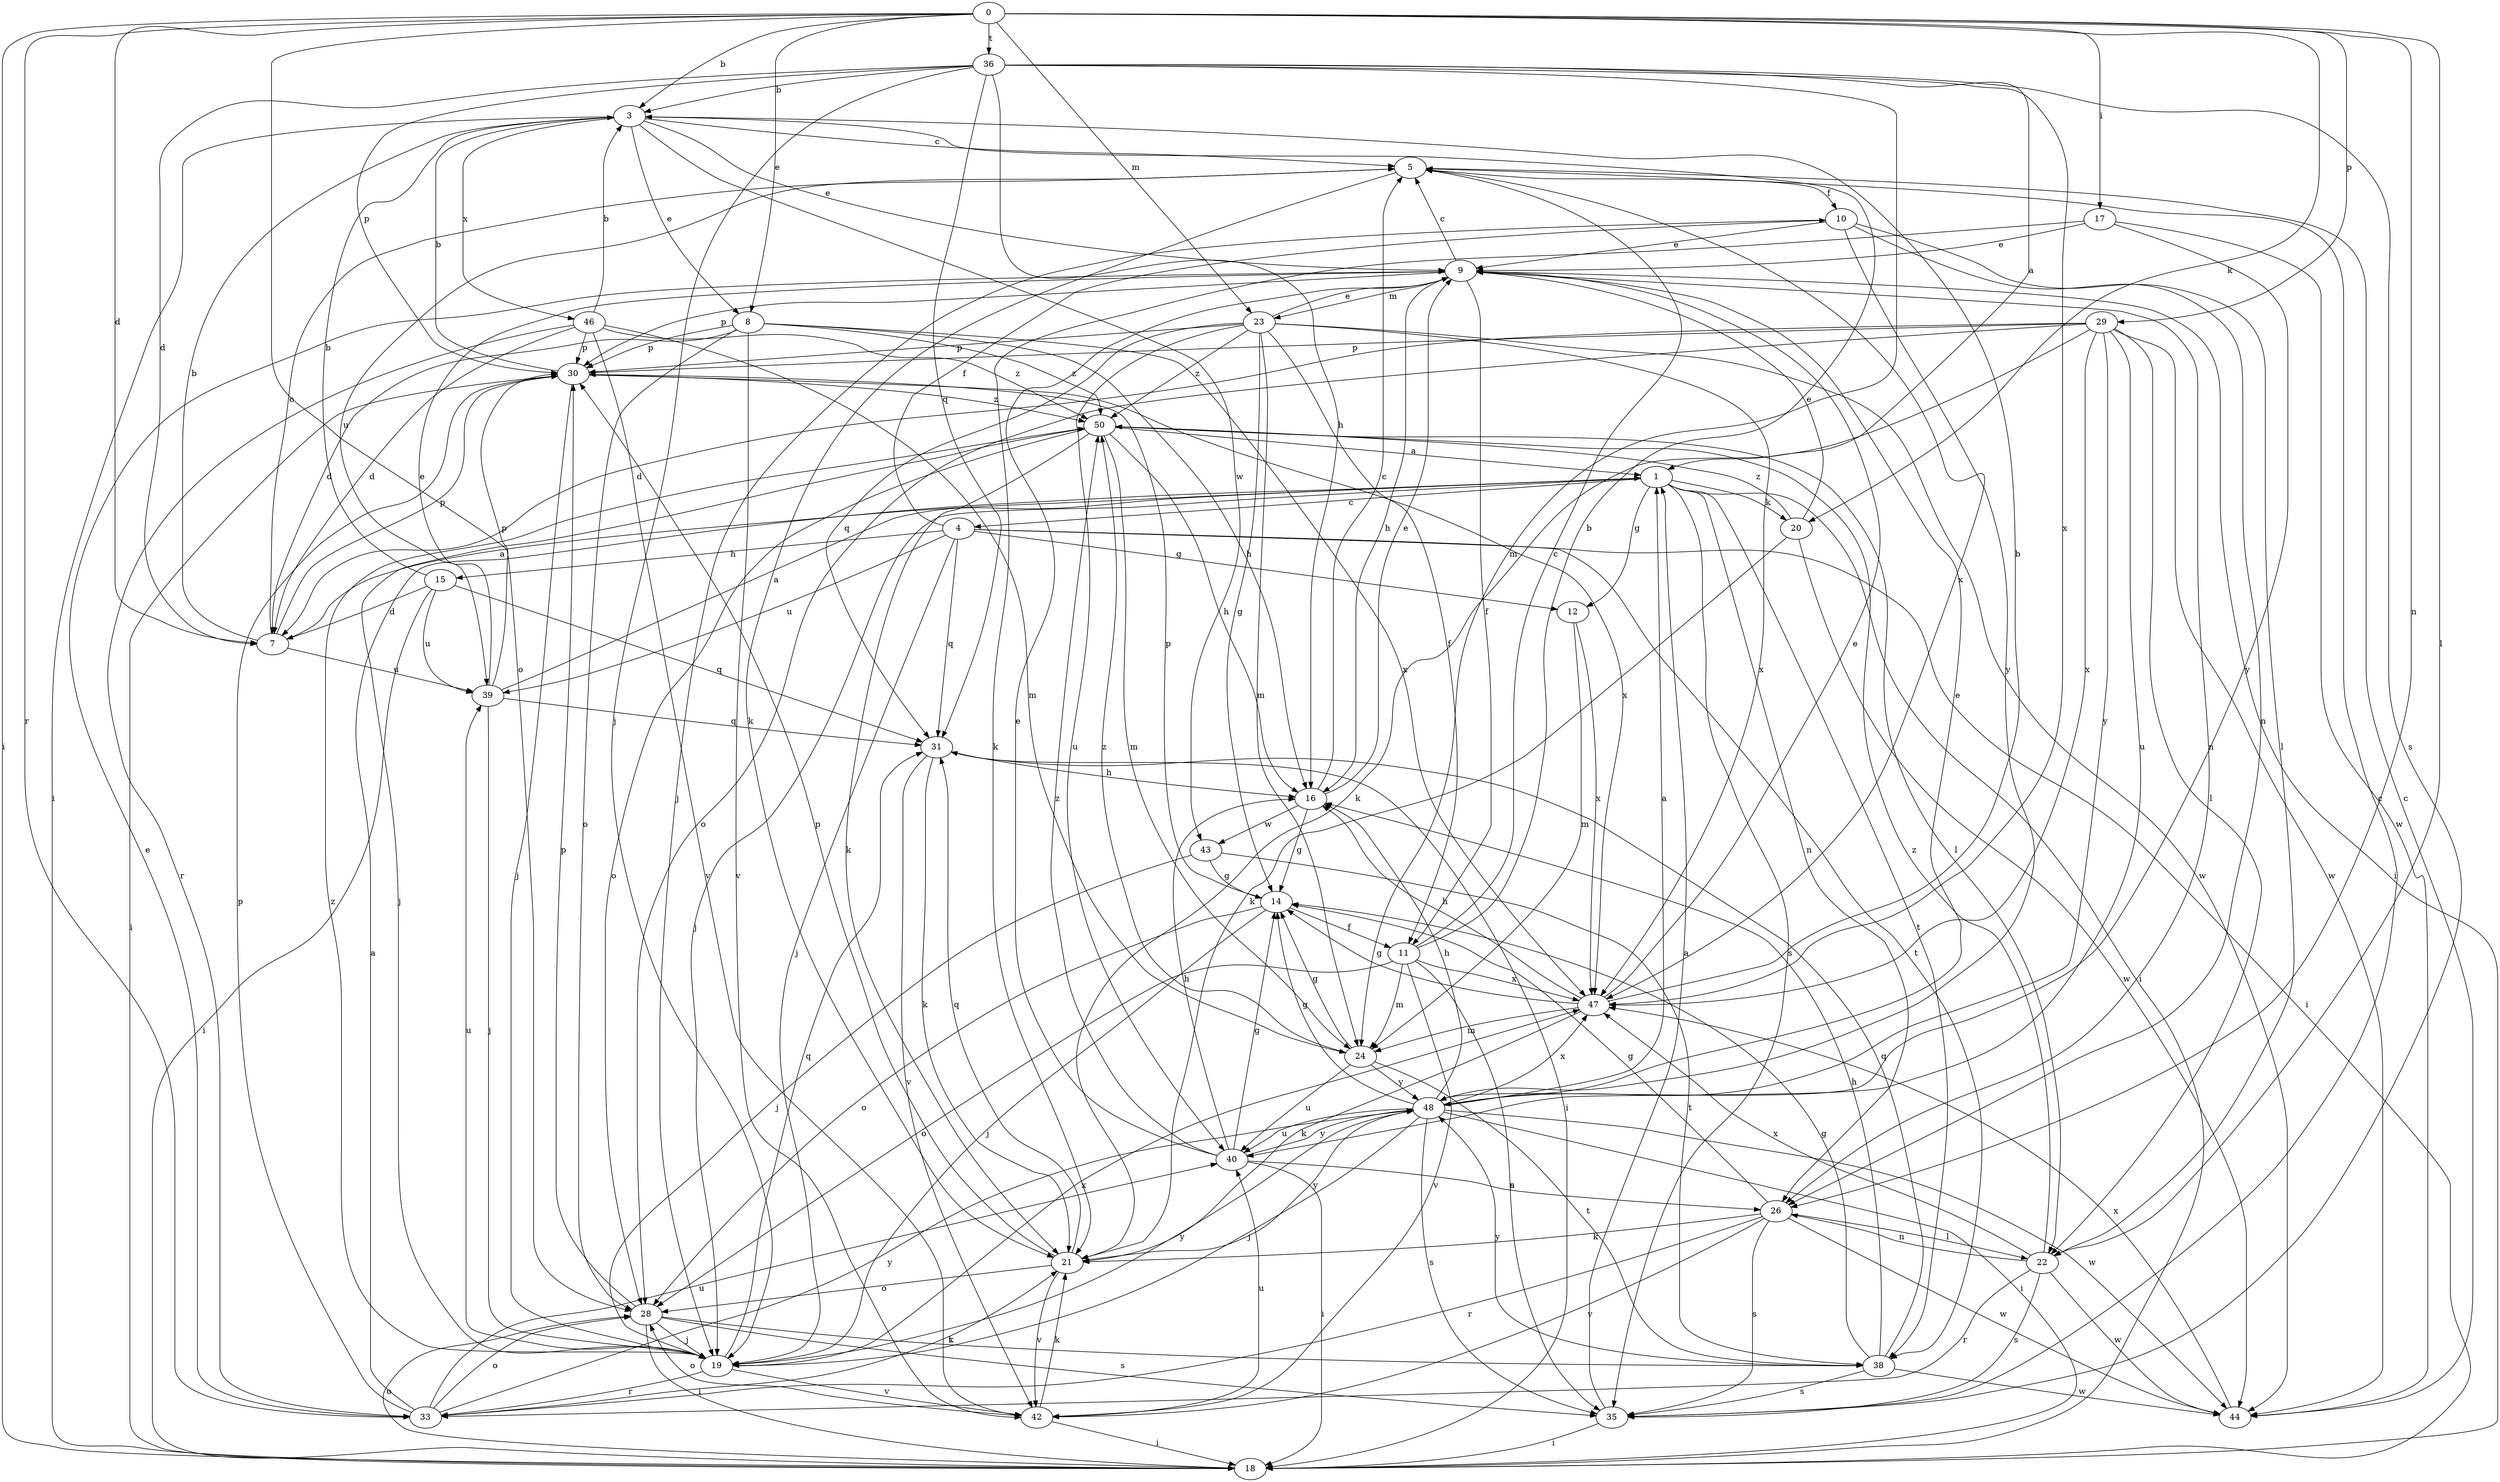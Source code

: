 strict digraph  {
0;
1;
3;
4;
5;
7;
8;
9;
10;
11;
12;
14;
15;
16;
17;
18;
19;
20;
21;
22;
23;
24;
26;
28;
29;
30;
31;
33;
35;
36;
38;
39;
40;
42;
43;
44;
46;
47;
48;
50;
0 -> 3  [label=b];
0 -> 7  [label=d];
0 -> 8  [label=e];
0 -> 17  [label=i];
0 -> 18  [label=i];
0 -> 20  [label=k];
0 -> 22  [label=l];
0 -> 23  [label=m];
0 -> 26  [label=n];
0 -> 28  [label=o];
0 -> 29  [label=p];
0 -> 33  [label=r];
0 -> 36  [label=t];
1 -> 4  [label=c];
1 -> 12  [label=g];
1 -> 18  [label=i];
1 -> 19  [label=j];
1 -> 20  [label=k];
1 -> 26  [label=n];
1 -> 35  [label=s];
1 -> 38  [label=t];
3 -> 5  [label=c];
3 -> 8  [label=e];
3 -> 9  [label=e];
3 -> 18  [label=i];
3 -> 43  [label=w];
3 -> 46  [label=x];
4 -> 10  [label=f];
4 -> 12  [label=g];
4 -> 15  [label=h];
4 -> 18  [label=i];
4 -> 19  [label=j];
4 -> 31  [label=q];
4 -> 38  [label=t];
4 -> 39  [label=u];
5 -> 10  [label=f];
5 -> 21  [label=k];
5 -> 39  [label=u];
5 -> 47  [label=x];
7 -> 1  [label=a];
7 -> 3  [label=b];
7 -> 5  [label=c];
7 -> 30  [label=p];
7 -> 39  [label=u];
8 -> 7  [label=d];
8 -> 16  [label=h];
8 -> 28  [label=o];
8 -> 30  [label=p];
8 -> 42  [label=v];
8 -> 47  [label=x];
8 -> 50  [label=z];
9 -> 5  [label=c];
9 -> 11  [label=f];
9 -> 16  [label=h];
9 -> 18  [label=i];
9 -> 23  [label=m];
9 -> 26  [label=n];
9 -> 30  [label=p];
10 -> 9  [label=e];
10 -> 19  [label=j];
10 -> 22  [label=l];
10 -> 26  [label=n];
10 -> 48  [label=y];
11 -> 3  [label=b];
11 -> 5  [label=c];
11 -> 24  [label=m];
11 -> 28  [label=o];
11 -> 35  [label=s];
11 -> 42  [label=v];
11 -> 47  [label=x];
12 -> 24  [label=m];
12 -> 47  [label=x];
14 -> 11  [label=f];
14 -> 19  [label=j];
14 -> 28  [label=o];
14 -> 30  [label=p];
15 -> 3  [label=b];
15 -> 7  [label=d];
15 -> 18  [label=i];
15 -> 31  [label=q];
15 -> 39  [label=u];
16 -> 5  [label=c];
16 -> 9  [label=e];
16 -> 14  [label=g];
16 -> 43  [label=w];
17 -> 9  [label=e];
17 -> 21  [label=k];
17 -> 44  [label=w];
17 -> 48  [label=y];
18 -> 28  [label=o];
19 -> 31  [label=q];
19 -> 33  [label=r];
19 -> 39  [label=u];
19 -> 42  [label=v];
19 -> 47  [label=x];
19 -> 48  [label=y];
19 -> 50  [label=z];
20 -> 9  [label=e];
20 -> 21  [label=k];
20 -> 44  [label=w];
20 -> 50  [label=z];
21 -> 28  [label=o];
21 -> 30  [label=p];
21 -> 31  [label=q];
21 -> 42  [label=v];
21 -> 48  [label=y];
22 -> 26  [label=n];
22 -> 33  [label=r];
22 -> 35  [label=s];
22 -> 44  [label=w];
22 -> 47  [label=x];
22 -> 50  [label=z];
23 -> 9  [label=e];
23 -> 11  [label=f];
23 -> 14  [label=g];
23 -> 24  [label=m];
23 -> 30  [label=p];
23 -> 31  [label=q];
23 -> 40  [label=u];
23 -> 44  [label=w];
23 -> 47  [label=x];
23 -> 50  [label=z];
24 -> 14  [label=g];
24 -> 38  [label=t];
24 -> 40  [label=u];
24 -> 48  [label=y];
24 -> 50  [label=z];
26 -> 14  [label=g];
26 -> 21  [label=k];
26 -> 22  [label=l];
26 -> 33  [label=r];
26 -> 35  [label=s];
26 -> 42  [label=v];
26 -> 44  [label=w];
28 -> 18  [label=i];
28 -> 19  [label=j];
28 -> 30  [label=p];
28 -> 35  [label=s];
28 -> 38  [label=t];
29 -> 7  [label=d];
29 -> 21  [label=k];
29 -> 22  [label=l];
29 -> 28  [label=o];
29 -> 30  [label=p];
29 -> 40  [label=u];
29 -> 44  [label=w];
29 -> 47  [label=x];
29 -> 48  [label=y];
30 -> 3  [label=b];
30 -> 18  [label=i];
30 -> 19  [label=j];
30 -> 47  [label=x];
30 -> 50  [label=z];
31 -> 16  [label=h];
31 -> 18  [label=i];
31 -> 21  [label=k];
31 -> 42  [label=v];
33 -> 1  [label=a];
33 -> 9  [label=e];
33 -> 21  [label=k];
33 -> 28  [label=o];
33 -> 30  [label=p];
33 -> 40  [label=u];
33 -> 48  [label=y];
35 -> 1  [label=a];
35 -> 5  [label=c];
35 -> 18  [label=i];
36 -> 1  [label=a];
36 -> 3  [label=b];
36 -> 7  [label=d];
36 -> 16  [label=h];
36 -> 19  [label=j];
36 -> 24  [label=m];
36 -> 30  [label=p];
36 -> 31  [label=q];
36 -> 35  [label=s];
36 -> 47  [label=x];
38 -> 14  [label=g];
38 -> 16  [label=h];
38 -> 31  [label=q];
38 -> 35  [label=s];
38 -> 44  [label=w];
38 -> 48  [label=y];
39 -> 1  [label=a];
39 -> 9  [label=e];
39 -> 19  [label=j];
39 -> 30  [label=p];
39 -> 31  [label=q];
40 -> 9  [label=e];
40 -> 14  [label=g];
40 -> 16  [label=h];
40 -> 18  [label=i];
40 -> 26  [label=n];
40 -> 48  [label=y];
40 -> 50  [label=z];
42 -> 18  [label=i];
42 -> 21  [label=k];
42 -> 28  [label=o];
42 -> 40  [label=u];
43 -> 14  [label=g];
43 -> 19  [label=j];
43 -> 38  [label=t];
44 -> 5  [label=c];
44 -> 47  [label=x];
46 -> 3  [label=b];
46 -> 7  [label=d];
46 -> 24  [label=m];
46 -> 30  [label=p];
46 -> 33  [label=r];
46 -> 42  [label=v];
46 -> 50  [label=z];
47 -> 3  [label=b];
47 -> 9  [label=e];
47 -> 14  [label=g];
47 -> 16  [label=h];
47 -> 21  [label=k];
47 -> 24  [label=m];
48 -> 1  [label=a];
48 -> 9  [label=e];
48 -> 14  [label=g];
48 -> 16  [label=h];
48 -> 18  [label=i];
48 -> 19  [label=j];
48 -> 35  [label=s];
48 -> 40  [label=u];
48 -> 44  [label=w];
48 -> 47  [label=x];
50 -> 1  [label=a];
50 -> 16  [label=h];
50 -> 19  [label=j];
50 -> 21  [label=k];
50 -> 22  [label=l];
50 -> 24  [label=m];
50 -> 28  [label=o];
}
